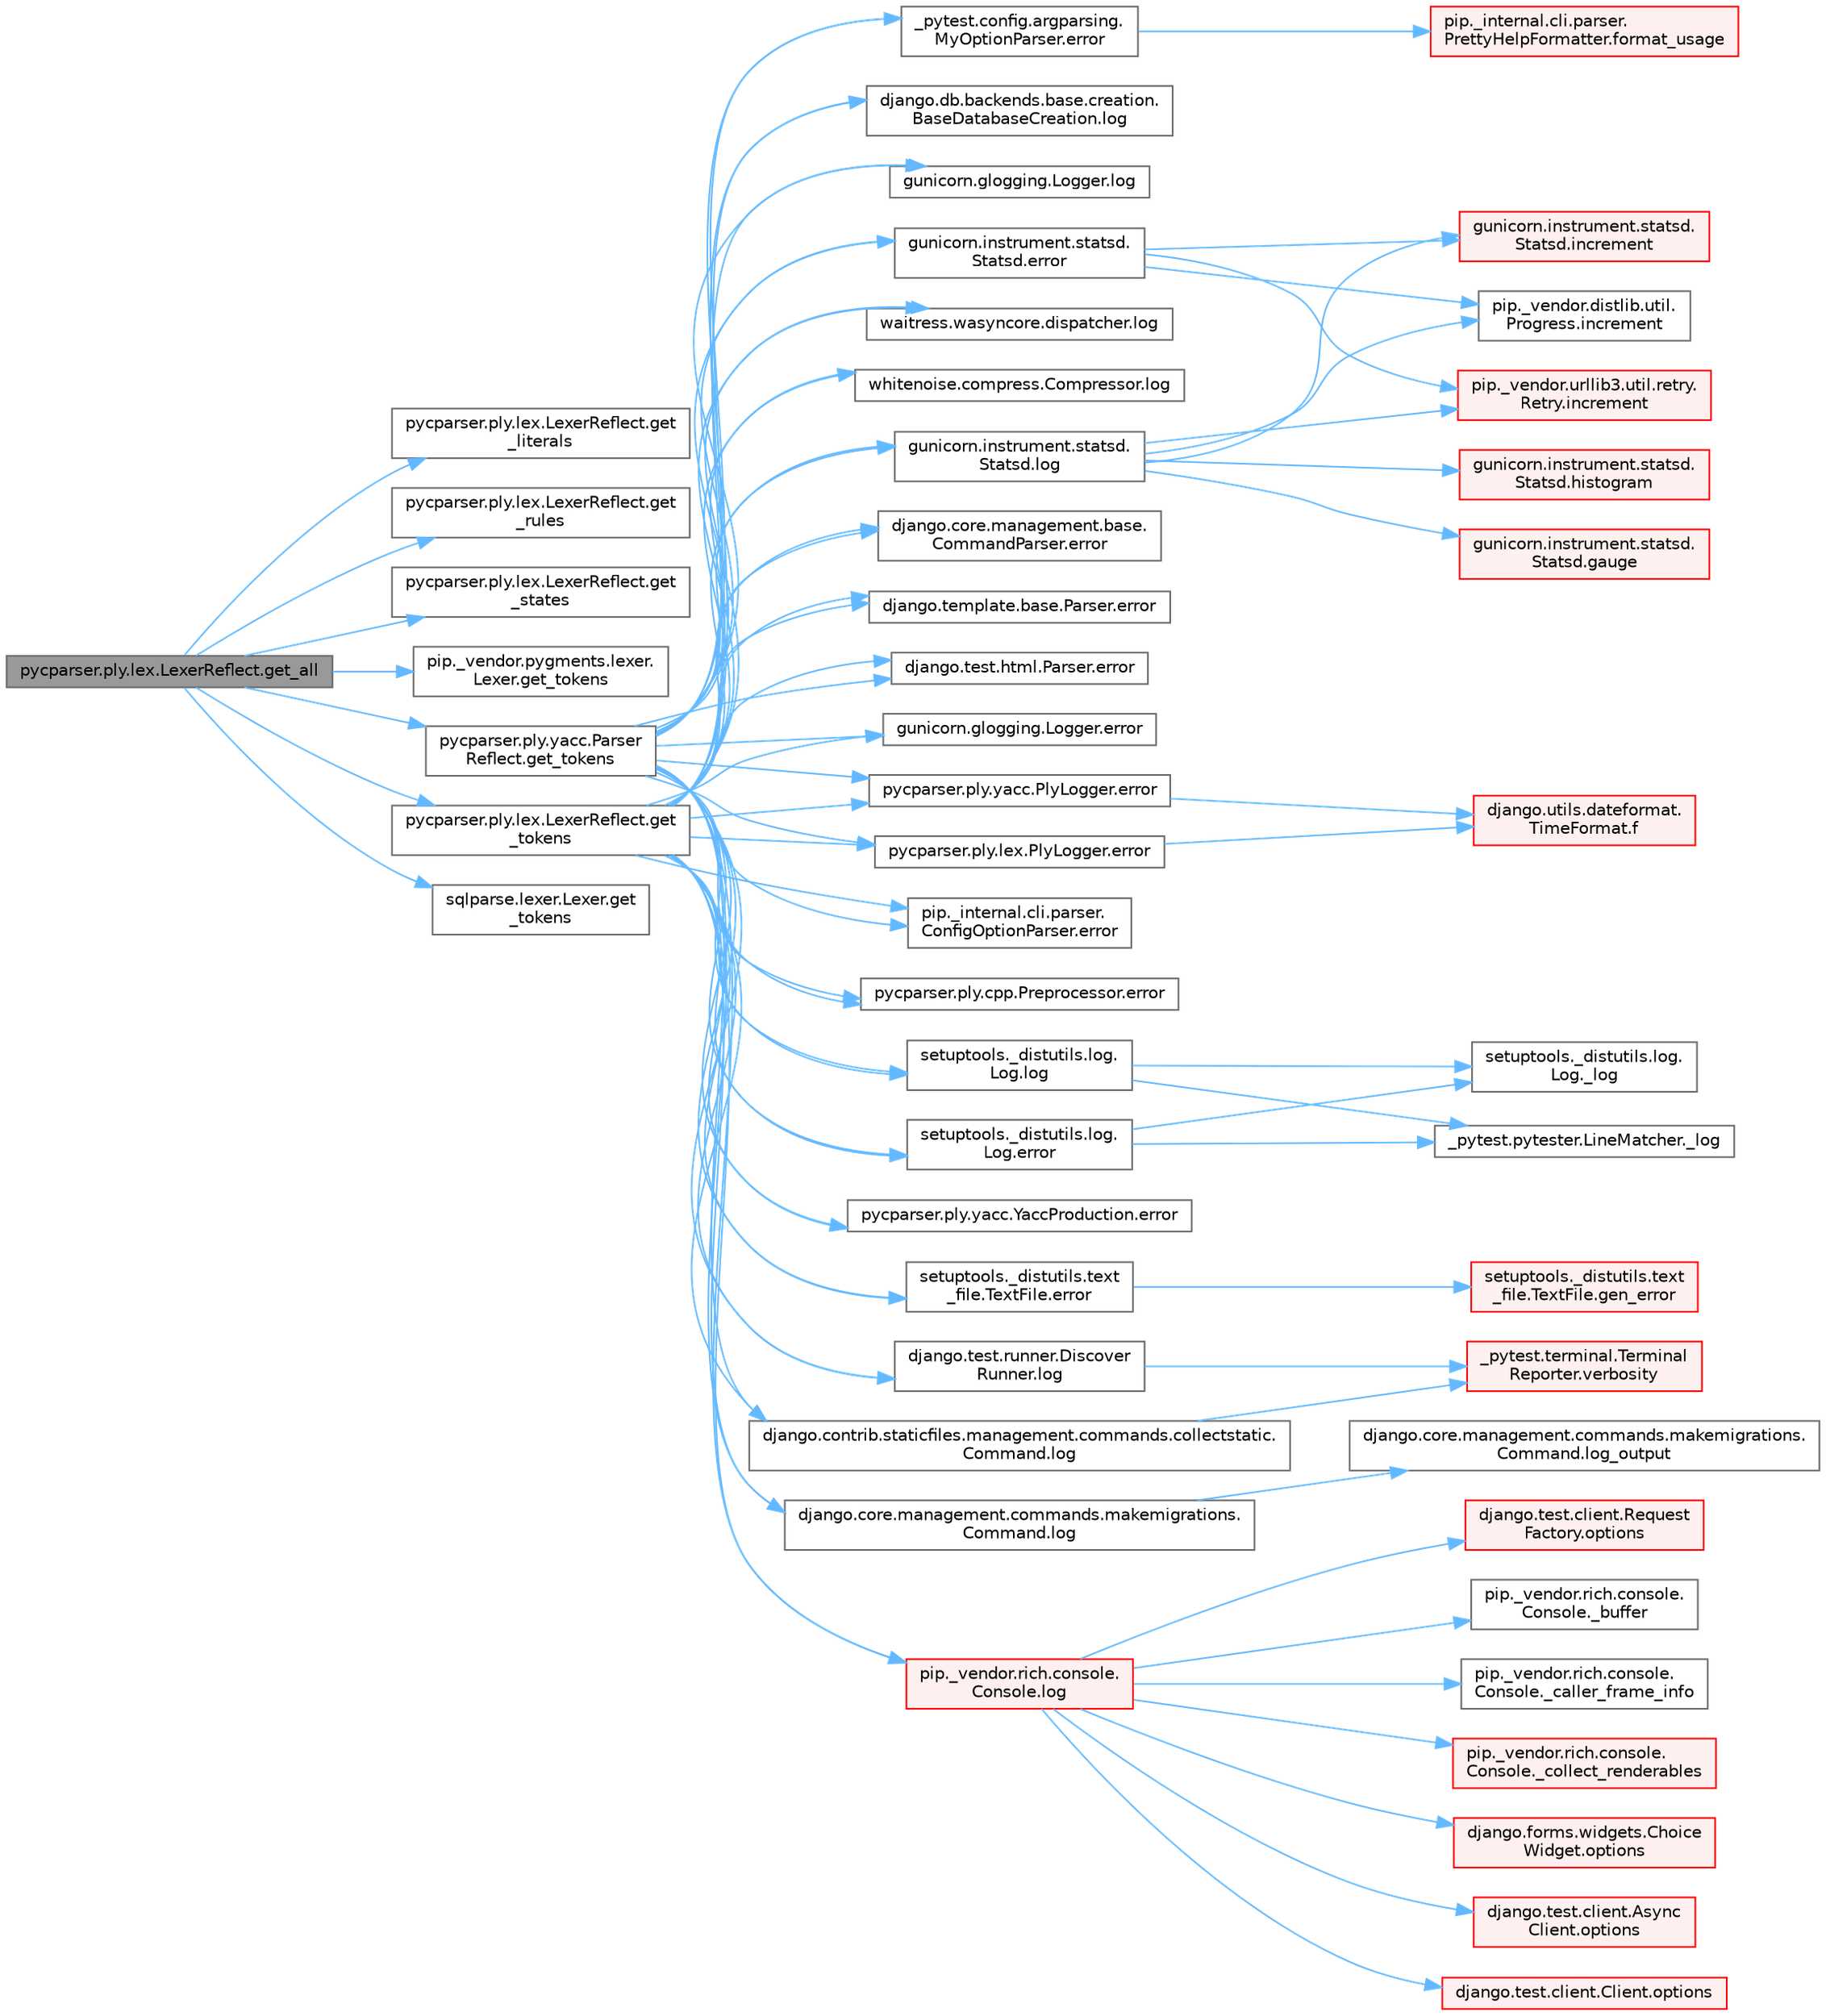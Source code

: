 digraph "pycparser.ply.lex.LexerReflect.get_all"
{
 // LATEX_PDF_SIZE
  bgcolor="transparent";
  edge [fontname=Helvetica,fontsize=10,labelfontname=Helvetica,labelfontsize=10];
  node [fontname=Helvetica,fontsize=10,shape=box,height=0.2,width=0.4];
  rankdir="LR";
  Node1 [id="Node000001",label="pycparser.ply.lex.LexerReflect.get_all",height=0.2,width=0.4,color="gray40", fillcolor="grey60", style="filled", fontcolor="black",tooltip=" "];
  Node1 -> Node2 [id="edge1_Node000001_Node000002",color="steelblue1",style="solid",tooltip=" "];
  Node2 [id="Node000002",label="pycparser.ply.lex.LexerReflect.get\l_literals",height=0.2,width=0.4,color="grey40", fillcolor="white", style="filled",URL="$classpycparser_1_1ply_1_1lex_1_1_lexer_reflect.html#af4b3b5a9f10f62df9b8cf89e737bbebb",tooltip=" "];
  Node1 -> Node3 [id="edge2_Node000001_Node000003",color="steelblue1",style="solid",tooltip=" "];
  Node3 [id="Node000003",label="pycparser.ply.lex.LexerReflect.get\l_rules",height=0.2,width=0.4,color="grey40", fillcolor="white", style="filled",URL="$classpycparser_1_1ply_1_1lex_1_1_lexer_reflect.html#a9578d4ec65a2b3b4c1609319478c6dba",tooltip=" "];
  Node1 -> Node4 [id="edge3_Node000001_Node000004",color="steelblue1",style="solid",tooltip=" "];
  Node4 [id="Node000004",label="pycparser.ply.lex.LexerReflect.get\l_states",height=0.2,width=0.4,color="grey40", fillcolor="white", style="filled",URL="$classpycparser_1_1ply_1_1lex_1_1_lexer_reflect.html#aa6553514739a2e7566677bf8fd3ae68c",tooltip=" "];
  Node1 -> Node5 [id="edge4_Node000001_Node000005",color="steelblue1",style="solid",tooltip=" "];
  Node5 [id="Node000005",label="pip._vendor.pygments.lexer.\lLexer.get_tokens",height=0.2,width=0.4,color="grey40", fillcolor="white", style="filled",URL="$classpip_1_1__vendor_1_1pygments_1_1lexer_1_1_lexer.html#a4707512dc4f122f484eb7d8fafc173ef",tooltip=" "];
  Node1 -> Node6 [id="edge5_Node000001_Node000006",color="steelblue1",style="solid",tooltip=" "];
  Node6 [id="Node000006",label="pycparser.ply.lex.LexerReflect.get\l_tokens",height=0.2,width=0.4,color="grey40", fillcolor="white", style="filled",URL="$classpycparser_1_1ply_1_1lex_1_1_lexer_reflect.html#a10983bce282c9b55abb82ce3807c6286",tooltip=" "];
  Node6 -> Node7 [id="edge6_Node000006_Node000007",color="steelblue1",style="solid",tooltip=" "];
  Node7 [id="Node000007",label="_pytest.config.argparsing.\lMyOptionParser.error",height=0.2,width=0.4,color="grey40", fillcolor="white", style="filled",URL="$class__pytest_1_1config_1_1argparsing_1_1_my_option_parser.html#afa605e3b10b021d3192df596a2af55e4",tooltip=" "];
  Node7 -> Node8 [id="edge7_Node000007_Node000008",color="steelblue1",style="solid",tooltip=" "];
  Node8 [id="Node000008",label="pip._internal.cli.parser.\lPrettyHelpFormatter.format_usage",height=0.2,width=0.4,color="red", fillcolor="#FFF0F0", style="filled",URL="$classpip_1_1__internal_1_1cli_1_1parser_1_1_pretty_help_formatter.html#af51742b7ae0565bf16937b783af62fb1",tooltip=" "];
  Node6 -> Node10 [id="edge8_Node000006_Node000010",color="steelblue1",style="solid",tooltip=" "];
  Node10 [id="Node000010",label="django.core.management.base.\lCommandParser.error",height=0.2,width=0.4,color="grey40", fillcolor="white", style="filled",URL="$classdjango_1_1core_1_1management_1_1base_1_1_command_parser.html#a8f60524680d1e5c70de7800e59578073",tooltip=" "];
  Node6 -> Node11 [id="edge9_Node000006_Node000011",color="steelblue1",style="solid",tooltip=" "];
  Node11 [id="Node000011",label="django.template.base.Parser.error",height=0.2,width=0.4,color="grey40", fillcolor="white", style="filled",URL="$classdjango_1_1template_1_1base_1_1_parser.html#ad75d5d46d6b8210f6e4dbab08ed53012",tooltip=" "];
  Node6 -> Node12 [id="edge10_Node000006_Node000012",color="steelblue1",style="solid",tooltip=" "];
  Node12 [id="Node000012",label="django.test.html.Parser.error",height=0.2,width=0.4,color="grey40", fillcolor="white", style="filled",URL="$classdjango_1_1test_1_1html_1_1_parser.html#a458164a9296ceed891d67f5fca97ac67",tooltip=" "];
  Node6 -> Node13 [id="edge11_Node000006_Node000013",color="steelblue1",style="solid",tooltip=" "];
  Node13 [id="Node000013",label="gunicorn.glogging.Logger.error",height=0.2,width=0.4,color="grey40", fillcolor="white", style="filled",URL="$classgunicorn_1_1glogging_1_1_logger.html#aeecb84dbc46a550d08e0ae8618d8b72c",tooltip=" "];
  Node6 -> Node14 [id="edge12_Node000006_Node000014",color="steelblue1",style="solid",tooltip=" "];
  Node14 [id="Node000014",label="gunicorn.instrument.statsd.\lStatsd.error",height=0.2,width=0.4,color="grey40", fillcolor="white", style="filled",URL="$classgunicorn_1_1instrument_1_1statsd_1_1_statsd.html#a00ca379c910e5842719e48e617504c12",tooltip=" "];
  Node14 -> Node15 [id="edge13_Node000014_Node000015",color="steelblue1",style="solid",tooltip=" "];
  Node15 [id="Node000015",label="gunicorn.instrument.statsd.\lStatsd.increment",height=0.2,width=0.4,color="red", fillcolor="#FFF0F0", style="filled",URL="$classgunicorn_1_1instrument_1_1statsd_1_1_statsd.html#a5527687726a051a5182ee13a842b08fd",tooltip=" "];
  Node14 -> Node17 [id="edge14_Node000014_Node000017",color="steelblue1",style="solid",tooltip=" "];
  Node17 [id="Node000017",label="pip._vendor.distlib.util.\lProgress.increment",height=0.2,width=0.4,color="grey40", fillcolor="white", style="filled",URL="$classpip_1_1__vendor_1_1distlib_1_1util_1_1_progress.html#a197ffd4ac8a74898742a6cde5b4c5466",tooltip=" "];
  Node14 -> Node18 [id="edge15_Node000014_Node000018",color="steelblue1",style="solid",tooltip=" "];
  Node18 [id="Node000018",label="pip._vendor.urllib3.util.retry.\lRetry.increment",height=0.2,width=0.4,color="red", fillcolor="#FFF0F0", style="filled",URL="$classpip_1_1__vendor_1_1urllib3_1_1util_1_1retry_1_1_retry.html#a88dd993ccb2ef4b2bfa9ad0571374b12",tooltip=" "];
  Node6 -> Node3139 [id="edge16_Node000006_Node003139",color="steelblue1",style="solid",tooltip=" "];
  Node3139 [id="Node003139",label="pip._internal.cli.parser.\lConfigOptionParser.error",height=0.2,width=0.4,color="grey40", fillcolor="white", style="filled",URL="$classpip_1_1__internal_1_1cli_1_1parser_1_1_config_option_parser.html#a7f476706a72ac9c0f9862fff54f800b6",tooltip=" "];
  Node6 -> Node3140 [id="edge17_Node000006_Node003140",color="steelblue1",style="solid",tooltip=" "];
  Node3140 [id="Node003140",label="pycparser.ply.cpp.Preprocessor.error",height=0.2,width=0.4,color="grey40", fillcolor="white", style="filled",URL="$classpycparser_1_1ply_1_1cpp_1_1_preprocessor.html#a7e1ac62be845481431f1eba28c7c4dff",tooltip=" "];
  Node6 -> Node3141 [id="edge18_Node000006_Node003141",color="steelblue1",style="solid",tooltip=" "];
  Node3141 [id="Node003141",label="pycparser.ply.lex.PlyLogger.error",height=0.2,width=0.4,color="grey40", fillcolor="white", style="filled",URL="$classpycparser_1_1ply_1_1lex_1_1_ply_logger.html#acd6be9709e7b404943ae36e163141b25",tooltip=" "];
  Node3141 -> Node3142 [id="edge19_Node003141_Node003142",color="steelblue1",style="solid",tooltip=" "];
  Node3142 [id="Node003142",label="django.utils.dateformat.\lTimeFormat.f",height=0.2,width=0.4,color="red", fillcolor="#FFF0F0", style="filled",URL="$classdjango_1_1utils_1_1dateformat_1_1_time_format.html#a917dbc4f3103e5d9dd416fce475b48a8",tooltip=" "];
  Node6 -> Node3143 [id="edge20_Node000006_Node003143",color="steelblue1",style="solid",tooltip=" "];
  Node3143 [id="Node003143",label="pycparser.ply.yacc.PlyLogger.error",height=0.2,width=0.4,color="grey40", fillcolor="white", style="filled",URL="$classpycparser_1_1ply_1_1yacc_1_1_ply_logger.html#af6aeffc66660a97dae0fbedefc30be02",tooltip=" "];
  Node3143 -> Node3142 [id="edge21_Node003143_Node003142",color="steelblue1",style="solid",tooltip=" "];
  Node6 -> Node3144 [id="edge22_Node000006_Node003144",color="steelblue1",style="solid",tooltip=" "];
  Node3144 [id="Node003144",label="pycparser.ply.yacc.YaccProduction.error",height=0.2,width=0.4,color="grey40", fillcolor="white", style="filled",URL="$classpycparser_1_1ply_1_1yacc_1_1_yacc_production.html#afad8b69a6e498ad76e964d1d258fec4b",tooltip=" "];
  Node6 -> Node3145 [id="edge23_Node000006_Node003145",color="steelblue1",style="solid",tooltip=" "];
  Node3145 [id="Node003145",label="setuptools._distutils.log.\lLog.error",height=0.2,width=0.4,color="grey40", fillcolor="white", style="filled",URL="$classsetuptools_1_1__distutils_1_1log_1_1_log.html#a7bd864699d7c02ad3de0c09a76dee94f",tooltip=" "];
  Node3145 -> Node1293 [id="edge24_Node003145_Node001293",color="steelblue1",style="solid",tooltip=" "];
  Node1293 [id="Node001293",label="_pytest.pytester.LineMatcher._log",height=0.2,width=0.4,color="grey40", fillcolor="white", style="filled",URL="$class__pytest_1_1pytester_1_1_line_matcher.html#a8783ff706e976340d529c3c012831254",tooltip=" "];
  Node3145 -> Node1294 [id="edge25_Node003145_Node001294",color="steelblue1",style="solid",tooltip=" "];
  Node1294 [id="Node001294",label="setuptools._distutils.log.\lLog._log",height=0.2,width=0.4,color="grey40", fillcolor="white", style="filled",URL="$classsetuptools_1_1__distutils_1_1log_1_1_log.html#a4a1ffe6fd0ad53057d8ea48b2ca6e471",tooltip=" "];
  Node6 -> Node3146 [id="edge26_Node000006_Node003146",color="steelblue1",style="solid",tooltip=" "];
  Node3146 [id="Node003146",label="setuptools._distutils.text\l_file.TextFile.error",height=0.2,width=0.4,color="grey40", fillcolor="white", style="filled",URL="$classsetuptools_1_1__distutils_1_1text__file_1_1_text_file.html#a670e0e2eae86ae71f328552dfcf2f451",tooltip=" "];
  Node3146 -> Node2325 [id="edge27_Node003146_Node002325",color="steelblue1",style="solid",tooltip=" "];
  Node2325 [id="Node002325",label="setuptools._distutils.text\l_file.TextFile.gen_error",height=0.2,width=0.4,color="red", fillcolor="#FFF0F0", style="filled",URL="$classsetuptools_1_1__distutils_1_1text__file_1_1_text_file.html#a9991fa038bd382ef25b2e21b0dcc422d",tooltip=" "];
  Node6 -> Node1123 [id="edge28_Node000006_Node001123",color="steelblue1",style="solid",tooltip=" "];
  Node1123 [id="Node001123",label="django.contrib.staticfiles.management.commands.collectstatic.\lCommand.log",height=0.2,width=0.4,color="grey40", fillcolor="white", style="filled",URL="$classdjango_1_1contrib_1_1staticfiles_1_1management_1_1commands_1_1collectstatic_1_1_command.html#a0e93191b90ee0993e3286343d0b2de0e",tooltip=" "];
  Node1123 -> Node1124 [id="edge29_Node001123_Node001124",color="steelblue1",style="solid",tooltip=" "];
  Node1124 [id="Node001124",label="_pytest.terminal.Terminal\lReporter.verbosity",height=0.2,width=0.4,color="red", fillcolor="#FFF0F0", style="filled",URL="$class__pytest_1_1terminal_1_1_terminal_reporter.html#a620047ffec9ba4f5cca84af25b3adbcf",tooltip=" "];
  Node6 -> Node1125 [id="edge30_Node000006_Node001125",color="steelblue1",style="solid",tooltip=" "];
  Node1125 [id="Node001125",label="django.core.management.commands.makemigrations.\lCommand.log",height=0.2,width=0.4,color="grey40", fillcolor="white", style="filled",URL="$classdjango_1_1core_1_1management_1_1commands_1_1makemigrations_1_1_command.html#a0409d121552878a7416460dba8274880",tooltip=" "];
  Node1125 -> Node1126 [id="edge31_Node001125_Node001126",color="steelblue1",style="solid",tooltip=" "];
  Node1126 [id="Node001126",label="django.core.management.commands.makemigrations.\lCommand.log_output",height=0.2,width=0.4,color="grey40", fillcolor="white", style="filled",URL="$classdjango_1_1core_1_1management_1_1commands_1_1makemigrations_1_1_command.html#ad6cb5d402888250fc170034fdee93f6d",tooltip=" "];
  Node6 -> Node1127 [id="edge32_Node000006_Node001127",color="steelblue1",style="solid",tooltip=" "];
  Node1127 [id="Node001127",label="django.db.backends.base.creation.\lBaseDatabaseCreation.log",height=0.2,width=0.4,color="grey40", fillcolor="white", style="filled",URL="$classdjango_1_1db_1_1backends_1_1base_1_1creation_1_1_base_database_creation.html#ac297ec931db5ec68c271ec0d91be7183",tooltip=" "];
  Node6 -> Node1128 [id="edge33_Node000006_Node001128",color="steelblue1",style="solid",tooltip=" "];
  Node1128 [id="Node001128",label="django.test.runner.Discover\lRunner.log",height=0.2,width=0.4,color="grey40", fillcolor="white", style="filled",URL="$classdjango_1_1test_1_1runner_1_1_discover_runner.html#af5ad8e2895b3f0c5e0a6d7113199d641",tooltip=" "];
  Node1128 -> Node1124 [id="edge34_Node001128_Node001124",color="steelblue1",style="solid",tooltip=" "];
  Node6 -> Node1129 [id="edge35_Node000006_Node001129",color="steelblue1",style="solid",tooltip=" "];
  Node1129 [id="Node001129",label="gunicorn.glogging.Logger.log",height=0.2,width=0.4,color="grey40", fillcolor="white", style="filled",URL="$classgunicorn_1_1glogging_1_1_logger.html#ad6941dede526094643dd02c53c3449b0",tooltip=" "];
  Node6 -> Node1130 [id="edge36_Node000006_Node001130",color="steelblue1",style="solid",tooltip=" "];
  Node1130 [id="Node001130",label="gunicorn.instrument.statsd.\lStatsd.log",height=0.2,width=0.4,color="grey40", fillcolor="white", style="filled",URL="$classgunicorn_1_1instrument_1_1statsd_1_1_statsd.html#ab99145cf0b7c66dbcebcbdcbd44b4953",tooltip=" "];
  Node1130 -> Node1131 [id="edge37_Node001130_Node001131",color="steelblue1",style="solid",tooltip=" "];
  Node1131 [id="Node001131",label="gunicorn.instrument.statsd.\lStatsd.gauge",height=0.2,width=0.4,color="red", fillcolor="#FFF0F0", style="filled",URL="$classgunicorn_1_1instrument_1_1statsd_1_1_statsd.html#a6cebc76ae769412dfb0f0a3ec727c50d",tooltip=" "];
  Node1130 -> Node1132 [id="edge38_Node001130_Node001132",color="steelblue1",style="solid",tooltip=" "];
  Node1132 [id="Node001132",label="gunicorn.instrument.statsd.\lStatsd.histogram",height=0.2,width=0.4,color="red", fillcolor="#FFF0F0", style="filled",URL="$classgunicorn_1_1instrument_1_1statsd_1_1_statsd.html#adee3cb12a43f643cca3c9084d77285b4",tooltip=" "];
  Node1130 -> Node15 [id="edge39_Node001130_Node000015",color="steelblue1",style="solid",tooltip=" "];
  Node1130 -> Node17 [id="edge40_Node001130_Node000017",color="steelblue1",style="solid",tooltip=" "];
  Node1130 -> Node18 [id="edge41_Node001130_Node000018",color="steelblue1",style="solid",tooltip=" "];
  Node6 -> Node1133 [id="edge42_Node000006_Node001133",color="steelblue1",style="solid",tooltip=" "];
  Node1133 [id="Node001133",label="pip._vendor.rich.console.\lConsole.log",height=0.2,width=0.4,color="red", fillcolor="#FFF0F0", style="filled",URL="$classpip_1_1__vendor_1_1rich_1_1console_1_1_console.html#af9c77e39f9413fc2b134c60cfa23b0f1",tooltip=" "];
  Node1133 -> Node333 [id="edge43_Node001133_Node000333",color="steelblue1",style="solid",tooltip=" "];
  Node333 [id="Node000333",label="pip._vendor.rich.console.\lConsole._buffer",height=0.2,width=0.4,color="grey40", fillcolor="white", style="filled",URL="$classpip_1_1__vendor_1_1rich_1_1console_1_1_console.html#a51eaf031922c907e4085937b82f5564e",tooltip=" "];
  Node1133 -> Node1134 [id="edge44_Node001133_Node001134",color="steelblue1",style="solid",tooltip=" "];
  Node1134 [id="Node001134",label="pip._vendor.rich.console.\lConsole._caller_frame_info",height=0.2,width=0.4,color="grey40", fillcolor="white", style="filled",URL="$classpip_1_1__vendor_1_1rich_1_1console_1_1_console.html#ac43cb4290591af4f04cd264aa1fc1b0f",tooltip=" "];
  Node1133 -> Node334 [id="edge45_Node001133_Node000334",color="steelblue1",style="solid",tooltip=" "];
  Node334 [id="Node000334",label="pip._vendor.rich.console.\lConsole._collect_renderables",height=0.2,width=0.4,color="red", fillcolor="#FFF0F0", style="filled",URL="$classpip_1_1__vendor_1_1rich_1_1console_1_1_console.html#ab053dc750094e77e036523f6d2c14899",tooltip=" "];
  Node1133 -> Node344 [id="edge46_Node001133_Node000344",color="steelblue1",style="solid",tooltip=" "];
  Node344 [id="Node000344",label="django.forms.widgets.Choice\lWidget.options",height=0.2,width=0.4,color="red", fillcolor="#FFF0F0", style="filled",URL="$classdjango_1_1forms_1_1widgets_1_1_choice_widget.html#a8575b90386fc2027f38ea00133cef250",tooltip=" "];
  Node1133 -> Node1135 [id="edge47_Node001133_Node001135",color="steelblue1",style="solid",tooltip=" "];
  Node1135 [id="Node001135",label="django.test.client.Async\lClient.options",height=0.2,width=0.4,color="red", fillcolor="#FFF0F0", style="filled",URL="$classdjango_1_1test_1_1client_1_1_async_client.html#a84509c6347cbc018e6335b924ec841a2",tooltip=" "];
  Node1133 -> Node1311 [id="edge48_Node001133_Node001311",color="steelblue1",style="solid",tooltip=" "];
  Node1311 [id="Node001311",label="django.test.client.Client.options",height=0.2,width=0.4,color="red", fillcolor="#FFF0F0", style="filled",URL="$classdjango_1_1test_1_1client_1_1_client.html#a839ea6375ca2184b3b60550938b6824c",tooltip=" "];
  Node1133 -> Node1314 [id="edge49_Node001133_Node001314",color="steelblue1",style="solid",tooltip=" "];
  Node1314 [id="Node001314",label="django.test.client.Request\lFactory.options",height=0.2,width=0.4,color="red", fillcolor="#FFF0F0", style="filled",URL="$classdjango_1_1test_1_1client_1_1_request_factory.html#a438a7e1be2437d680cd78d11dee77c54",tooltip=" "];
  Node6 -> Node1292 [id="edge50_Node000006_Node001292",color="steelblue1",style="solid",tooltip=" "];
  Node1292 [id="Node001292",label="setuptools._distutils.log.\lLog.log",height=0.2,width=0.4,color="grey40", fillcolor="white", style="filled",URL="$classsetuptools_1_1__distutils_1_1log_1_1_log.html#af651bf90098b3f6c9f3913b91f0eda70",tooltip=" "];
  Node1292 -> Node1293 [id="edge51_Node001292_Node001293",color="steelblue1",style="solid",tooltip=" "];
  Node1292 -> Node1294 [id="edge52_Node001292_Node001294",color="steelblue1",style="solid",tooltip=" "];
  Node6 -> Node1295 [id="edge53_Node000006_Node001295",color="steelblue1",style="solid",tooltip=" "];
  Node1295 [id="Node001295",label="waitress.wasyncore.dispatcher.log",height=0.2,width=0.4,color="grey40", fillcolor="white", style="filled",URL="$classwaitress_1_1wasyncore_1_1dispatcher.html#ab4786338f40a0cf9e9df45b57d4c0a63",tooltip=" "];
  Node6 -> Node1296 [id="edge54_Node000006_Node001296",color="steelblue1",style="solid",tooltip=" "];
  Node1296 [id="Node001296",label="whitenoise.compress.Compressor.log",height=0.2,width=0.4,color="grey40", fillcolor="white", style="filled",URL="$classwhitenoise_1_1compress_1_1_compressor.html#aa70a9f98a4387e4d394529c17cdbee27",tooltip=" "];
  Node1 -> Node4531 [id="edge55_Node000001_Node004531",color="steelblue1",style="solid",tooltip=" "];
  Node4531 [id="Node004531",label="pycparser.ply.yacc.Parser\lReflect.get_tokens",height=0.2,width=0.4,color="grey40", fillcolor="white", style="filled",URL="$classpycparser_1_1ply_1_1yacc_1_1_parser_reflect.html#a32a8391d1552f74d1fd812eec68dc908",tooltip=" "];
  Node4531 -> Node7 [id="edge56_Node004531_Node000007",color="steelblue1",style="solid",tooltip=" "];
  Node4531 -> Node10 [id="edge57_Node004531_Node000010",color="steelblue1",style="solid",tooltip=" "];
  Node4531 -> Node11 [id="edge58_Node004531_Node000011",color="steelblue1",style="solid",tooltip=" "];
  Node4531 -> Node12 [id="edge59_Node004531_Node000012",color="steelblue1",style="solid",tooltip=" "];
  Node4531 -> Node13 [id="edge60_Node004531_Node000013",color="steelblue1",style="solid",tooltip=" "];
  Node4531 -> Node14 [id="edge61_Node004531_Node000014",color="steelblue1",style="solid",tooltip=" "];
  Node4531 -> Node3139 [id="edge62_Node004531_Node003139",color="steelblue1",style="solid",tooltip=" "];
  Node4531 -> Node3140 [id="edge63_Node004531_Node003140",color="steelblue1",style="solid",tooltip=" "];
  Node4531 -> Node3141 [id="edge64_Node004531_Node003141",color="steelblue1",style="solid",tooltip=" "];
  Node4531 -> Node3143 [id="edge65_Node004531_Node003143",color="steelblue1",style="solid",tooltip=" "];
  Node4531 -> Node3144 [id="edge66_Node004531_Node003144",color="steelblue1",style="solid",tooltip=" "];
  Node4531 -> Node3145 [id="edge67_Node004531_Node003145",color="steelblue1",style="solid",tooltip=" "];
  Node4531 -> Node3146 [id="edge68_Node004531_Node003146",color="steelblue1",style="solid",tooltip=" "];
  Node4531 -> Node1123 [id="edge69_Node004531_Node001123",color="steelblue1",style="solid",tooltip=" "];
  Node4531 -> Node1125 [id="edge70_Node004531_Node001125",color="steelblue1",style="solid",tooltip=" "];
  Node4531 -> Node1127 [id="edge71_Node004531_Node001127",color="steelblue1",style="solid",tooltip=" "];
  Node4531 -> Node1128 [id="edge72_Node004531_Node001128",color="steelblue1",style="solid",tooltip=" "];
  Node4531 -> Node1129 [id="edge73_Node004531_Node001129",color="steelblue1",style="solid",tooltip=" "];
  Node4531 -> Node1130 [id="edge74_Node004531_Node001130",color="steelblue1",style="solid",tooltip=" "];
  Node4531 -> Node1133 [id="edge75_Node004531_Node001133",color="steelblue1",style="solid",tooltip=" "];
  Node4531 -> Node1292 [id="edge76_Node004531_Node001292",color="steelblue1",style="solid",tooltip=" "];
  Node4531 -> Node1295 [id="edge77_Node004531_Node001295",color="steelblue1",style="solid",tooltip=" "];
  Node4531 -> Node1296 [id="edge78_Node004531_Node001296",color="steelblue1",style="solid",tooltip=" "];
  Node1 -> Node4532 [id="edge79_Node000001_Node004532",color="steelblue1",style="solid",tooltip=" "];
  Node4532 [id="Node004532",label="sqlparse.lexer.Lexer.get\l_tokens",height=0.2,width=0.4,color="grey40", fillcolor="white", style="filled",URL="$classsqlparse_1_1lexer_1_1_lexer.html#a53a449bc673394f7fbbfa77dfff28148",tooltip=" "];
}
